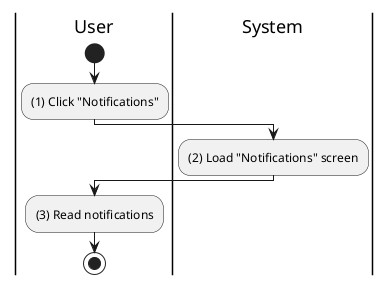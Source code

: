 @startuml my-notification-view
|u|User
|s|System

|u|
start
:(1) Click "Notifications";

|s|
:(2) Load "Notifications" screen;

|u|
:(3) Read notifications;
stop
@enduml